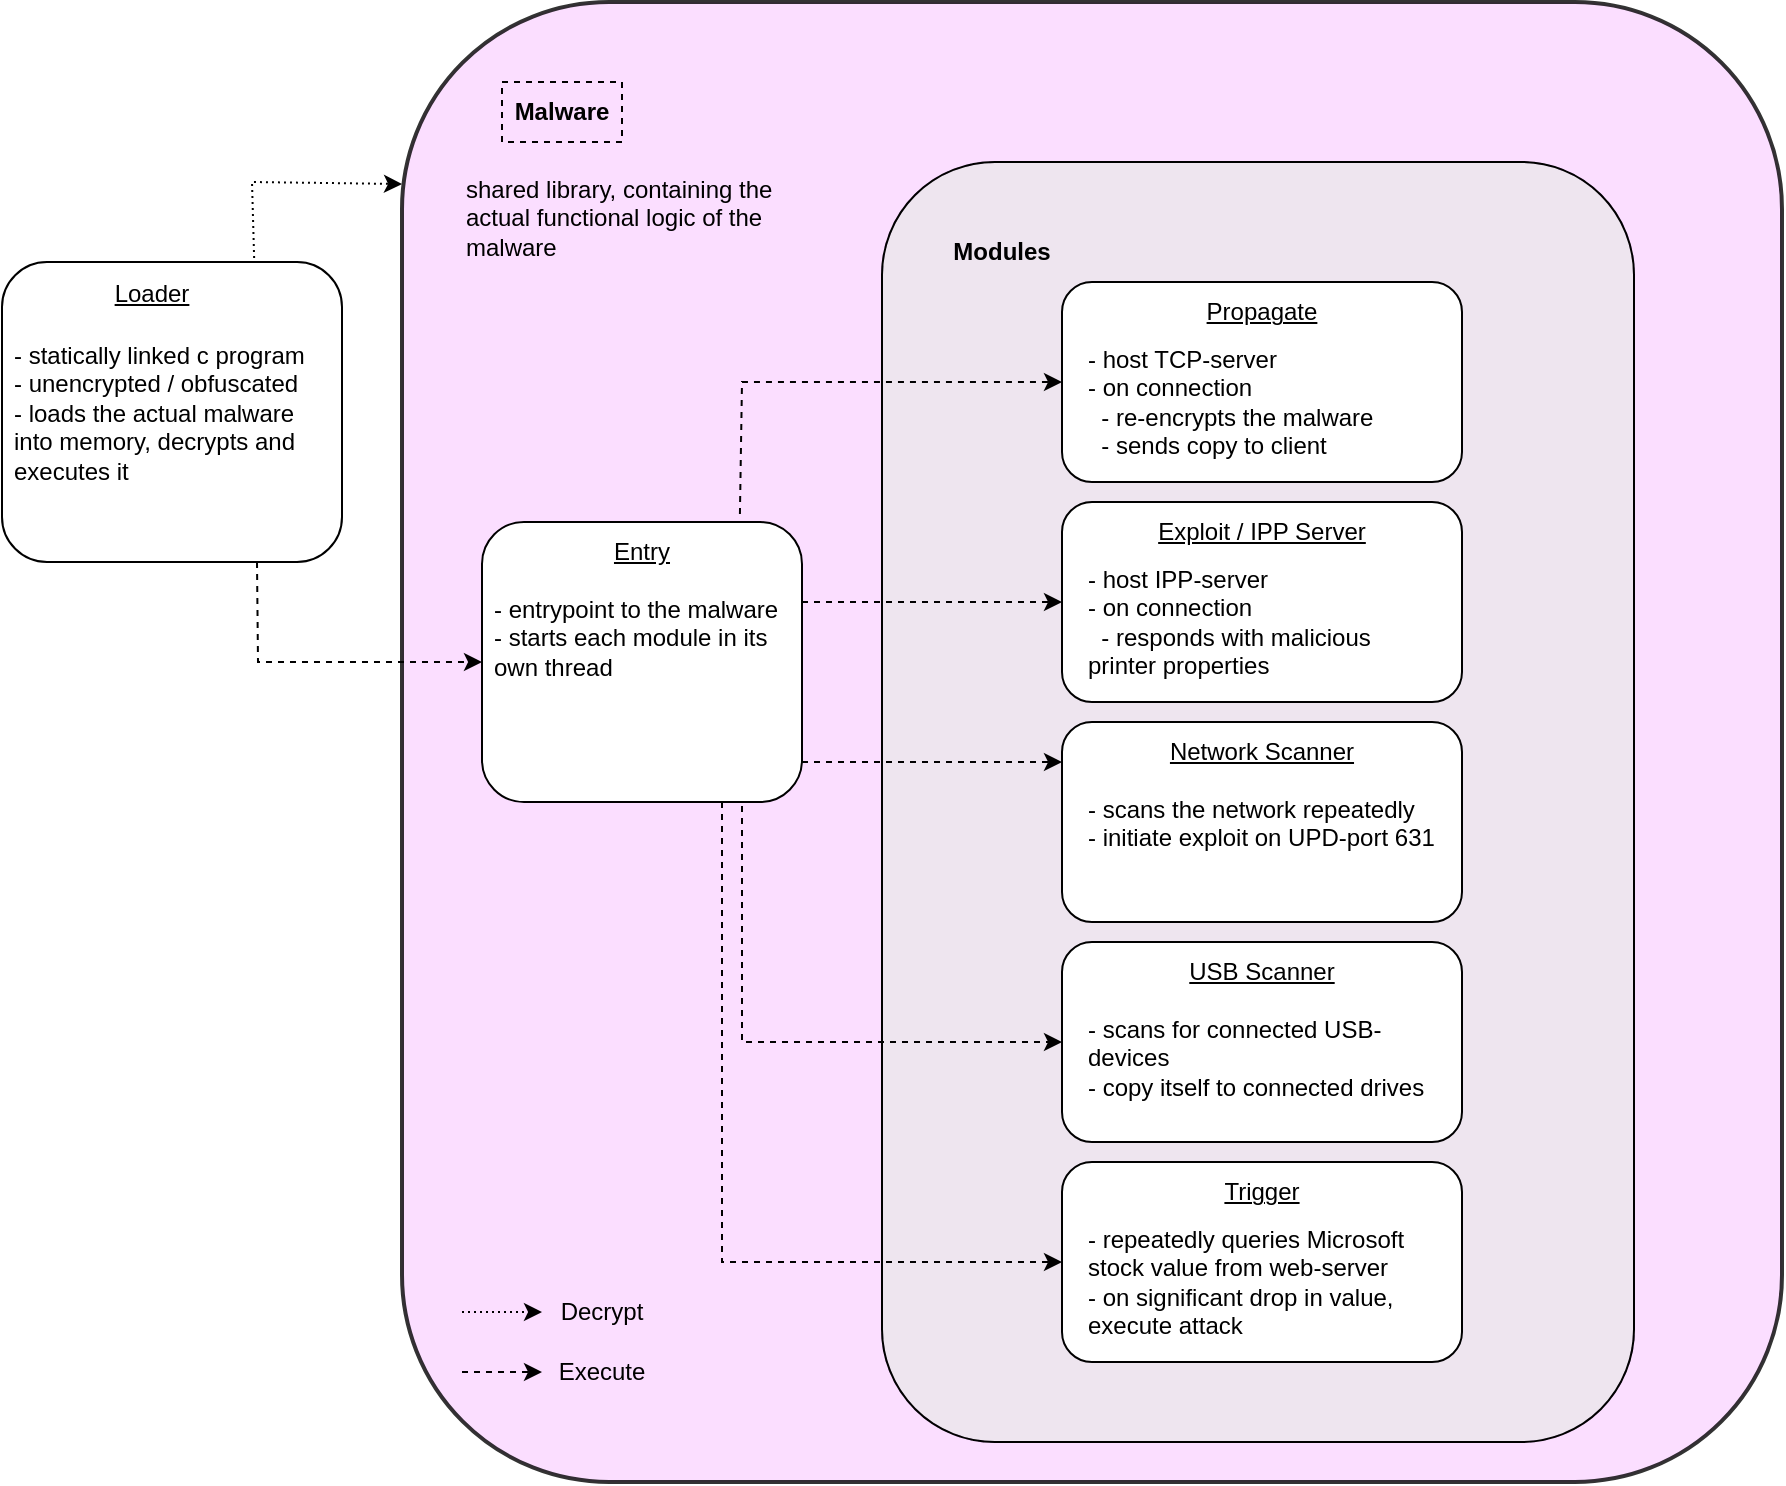 <mxfile version="25.0.1">
  <diagram name="Seite-1" id="573FOmJ2gYk_F7sCufIs">
    <mxGraphModel dx="1434" dy="822" grid="1" gridSize="10" guides="1" tooltips="1" connect="1" arrows="1" fold="1" page="1" pageScale="1" pageWidth="827" pageHeight="1169" math="0" shadow="0">
      <root>
        <mxCell id="0" />
        <mxCell id="1" parent="0" />
        <mxCell id="EFGr_PulNLdhgQqr8qeP-3" value="" style="rounded=1;whiteSpace=wrap;html=1;strokeWidth=2;glass=0;shadow=0;fillStyle=solid;gradientDirection=radial;opacity=80;fillColor=#FAD6FF;" parent="1" vertex="1">
          <mxGeometry x="200" y="50" width="690" height="740" as="geometry" />
        </mxCell>
        <mxCell id="EFGr_PulNLdhgQqr8qeP-73" value="" style="group;dashed=1;perimeterSpacing=0;fillStyle=solid;gradientDirection=west;opacity=70;fillColor=#e8e8e8;strokeColor=#9673a6;rounded=1;glass=0;" parent="1" vertex="1" connectable="0">
          <mxGeometry x="440" y="130" width="376" height="640" as="geometry" />
        </mxCell>
        <mxCell id="EFGr_PulNLdhgQqr8qeP-41" value="" style="rounded=1;whiteSpace=wrap;html=1;fillColor=none;" parent="EFGr_PulNLdhgQqr8qeP-73" vertex="1">
          <mxGeometry width="376" height="640" as="geometry" />
        </mxCell>
        <mxCell id="EFGr_PulNLdhgQqr8qeP-42" value="&lt;b&gt;Modules&lt;/b&gt;" style="text;html=1;align=center;verticalAlign=middle;whiteSpace=wrap;rounded=0;" parent="EFGr_PulNLdhgQqr8qeP-73" vertex="1">
          <mxGeometry x="30" y="25.6" width="60" height="38.4" as="geometry" />
        </mxCell>
        <mxCell id="6qH3w6OaFPkoMokO1ttc-2" value="" style="group" vertex="1" connectable="0" parent="EFGr_PulNLdhgQqr8qeP-73">
          <mxGeometry x="90" y="500" width="200" height="100.0" as="geometry" />
        </mxCell>
        <mxCell id="6qH3w6OaFPkoMokO1ttc-3" value="" style="rounded=1;whiteSpace=wrap;html=1;" vertex="1" parent="6qH3w6OaFPkoMokO1ttc-2">
          <mxGeometry width="200" height="100.0" as="geometry" />
        </mxCell>
        <mxCell id="6qH3w6OaFPkoMokO1ttc-4" value="&lt;u&gt;Trigger&lt;/u&gt;" style="text;html=1;align=center;verticalAlign=middle;whiteSpace=wrap;rounded=0;" vertex="1" parent="6qH3w6OaFPkoMokO1ttc-2">
          <mxGeometry width="200" height="30" as="geometry" />
        </mxCell>
        <mxCell id="6qH3w6OaFPkoMokO1ttc-5" value="&lt;div style=&quot;&quot;&gt;&lt;span style=&quot;background-color: initial;&quot;&gt;- repeatedly queries Microsoft stock value from web-server&lt;/span&gt;&lt;br&gt;&lt;/div&gt;&lt;div style=&quot;&quot;&gt;&lt;span style=&quot;background-color: initial;&quot;&gt;- on significant drop in value, execute attack&lt;/span&gt;&lt;/div&gt;" style="text;html=1;align=left;verticalAlign=middle;whiteSpace=wrap;rounded=0;" vertex="1" parent="6qH3w6OaFPkoMokO1ttc-2">
          <mxGeometry x="10.526" y="30" width="178.947" height="60" as="geometry" />
        </mxCell>
        <mxCell id="EFGr_PulNLdhgQqr8qeP-30" value="" style="group;strokeColor=none;" parent="1" vertex="1" connectable="0">
          <mxGeometry y="180" width="170" height="150" as="geometry" />
        </mxCell>
        <mxCell id="EFGr_PulNLdhgQqr8qeP-28" value="" style="rounded=1;whiteSpace=wrap;html=1;" parent="EFGr_PulNLdhgQqr8qeP-30" vertex="1">
          <mxGeometry width="170" height="150" as="geometry" />
        </mxCell>
        <mxCell id="EFGr_PulNLdhgQqr8qeP-29" value="&lt;u&gt;Loader&lt;/u&gt;" style="text;html=1;align=center;verticalAlign=middle;whiteSpace=wrap;rounded=0;strokeColor=none;perimeterSpacing=21;fillColor=none;" parent="EFGr_PulNLdhgQqr8qeP-30" vertex="1">
          <mxGeometry width="150" height="32.5" as="geometry" />
        </mxCell>
        <mxCell id="EFGr_PulNLdhgQqr8qeP-37" value="&lt;div&gt;&lt;span style=&quot;background-color: initial;&quot;&gt;- statically linked c program&lt;/span&gt;&lt;/div&gt;&lt;span style=&quot;background-color: initial;&quot;&gt;- unencrypted / obfuscated&amp;nbsp;&lt;/span&gt;&lt;div&gt;&lt;span style=&quot;background-color: initial;&quot;&gt;- loads the actual malware into memory, decrypts and executes it&amp;nbsp;&lt;/span&gt;&lt;/div&gt;" style="text;html=1;align=left;verticalAlign=top;whiteSpace=wrap;rounded=0;strokeColor=none;dashed=1;spacingLeft=4;spacingRight=4;" parent="EFGr_PulNLdhgQqr8qeP-30" vertex="1">
          <mxGeometry y="32.5" width="170" height="87.5" as="geometry" />
        </mxCell>
        <mxCell id="EFGr_PulNLdhgQqr8qeP-39" value="" style="endArrow=classic;html=1;rounded=0;entryX=0;entryY=0.123;entryDx=0;entryDy=0;entryPerimeter=0;dashed=1;dashPattern=1 2;exitX=0.766;exitY=0.255;exitDx=0;exitDy=0;exitPerimeter=0;" parent="1" source="EFGr_PulNLdhgQqr8qeP-29" target="EFGr_PulNLdhgQqr8qeP-3" edge="1">
          <mxGeometry width="50" height="50" relative="1" as="geometry">
            <mxPoint x="80" y="150" as="sourcePoint" />
            <mxPoint x="230" y="150" as="targetPoint" />
            <Array as="points">
              <mxPoint x="125" y="140" />
            </Array>
          </mxGeometry>
        </mxCell>
        <mxCell id="EFGr_PulNLdhgQqr8qeP-4" value="Malware" style="text;html=1;align=center;verticalAlign=middle;whiteSpace=wrap;rounded=0;strokeColor=default;dashed=1;fillColor=none;fontStyle=1" parent="1" vertex="1">
          <mxGeometry x="250" y="90" width="60" height="30" as="geometry" />
        </mxCell>
        <mxCell id="EFGr_PulNLdhgQqr8qeP-77" style="edgeStyle=orthogonalEdgeStyle;rounded=0;orthogonalLoop=1;jettySize=auto;html=1;exitX=0.75;exitY=1;exitDx=0;exitDy=0;entryX=0;entryY=0.5;entryDx=0;entryDy=0;dashed=1;" parent="1" source="EFGr_PulNLdhgQqr8qeP-26" target="EFGr_PulNLdhgQqr8qeP-65" edge="1">
          <mxGeometry relative="1" as="geometry">
            <Array as="points">
              <mxPoint x="370" y="450" />
              <mxPoint x="370" y="570" />
            </Array>
          </mxGeometry>
        </mxCell>
        <mxCell id="EFGr_PulNLdhgQqr8qeP-63" value="" style="group" parent="1" vertex="1" connectable="0">
          <mxGeometry x="530" y="520" width="200" height="100" as="geometry" />
        </mxCell>
        <mxCell id="EFGr_PulNLdhgQqr8qeP-64" value="" style="group" parent="EFGr_PulNLdhgQqr8qeP-63" vertex="1" connectable="0">
          <mxGeometry width="200" height="100.0" as="geometry" />
        </mxCell>
        <mxCell id="EFGr_PulNLdhgQqr8qeP-65" value="" style="rounded=1;whiteSpace=wrap;html=1;" parent="EFGr_PulNLdhgQqr8qeP-64" vertex="1">
          <mxGeometry width="200" height="100.0" as="geometry" />
        </mxCell>
        <mxCell id="EFGr_PulNLdhgQqr8qeP-66" value="&lt;u&gt;USB Scanner&lt;/u&gt;" style="text;html=1;align=center;verticalAlign=middle;whiteSpace=wrap;rounded=0;" parent="EFGr_PulNLdhgQqr8qeP-64" vertex="1">
          <mxGeometry width="200" height="30" as="geometry" />
        </mxCell>
        <mxCell id="EFGr_PulNLdhgQqr8qeP-67" value="&lt;div style=&quot;&quot;&gt;- scans for connected USB-devices&lt;/div&gt;&lt;div style=&quot;&quot;&gt;- copy itself to connected drives&lt;/div&gt;" style="text;html=1;align=left;verticalAlign=top;whiteSpace=wrap;rounded=0;" parent="EFGr_PulNLdhgQqr8qeP-64" vertex="1">
          <mxGeometry x="10.526" y="30" width="178.947" height="60" as="geometry" />
        </mxCell>
        <mxCell id="EFGr_PulNLdhgQqr8qeP-72" value="" style="group" parent="1" vertex="1" connectable="0">
          <mxGeometry x="530" y="300" width="200" height="100" as="geometry" />
        </mxCell>
        <mxCell id="EFGr_PulNLdhgQqr8qeP-53" value="" style="rounded=1;whiteSpace=wrap;html=1;" parent="EFGr_PulNLdhgQqr8qeP-72" vertex="1">
          <mxGeometry width="200" height="100.0" as="geometry" />
        </mxCell>
        <mxCell id="EFGr_PulNLdhgQqr8qeP-55" value="&lt;div style=&quot;&quot;&gt;&lt;span style=&quot;background-color: initial;&quot;&gt;- host IPP-server&lt;/span&gt;&lt;br&gt;&lt;/div&gt;&lt;div style=&quot;&quot;&gt;&lt;span style=&quot;background-color: initial;&quot;&gt;- on connection&lt;/span&gt;&lt;/div&gt;&lt;div style=&quot;&quot;&gt;&lt;span style=&quot;background-color: initial;&quot;&gt;&amp;nbsp; - responds with malicious printer properties&lt;/span&gt;&lt;br&gt;&lt;/div&gt;" style="text;html=1;align=left;verticalAlign=middle;whiteSpace=wrap;rounded=0;" parent="EFGr_PulNLdhgQqr8qeP-72" vertex="1">
          <mxGeometry x="10.526" y="30" width="178.947" height="60" as="geometry" />
        </mxCell>
        <mxCell id="EFGr_PulNLdhgQqr8qeP-54" value="&lt;u&gt;Exploit / IPP Server&lt;/u&gt;" style="text;html=1;align=center;verticalAlign=middle;whiteSpace=wrap;rounded=0;" parent="EFGr_PulNLdhgQqr8qeP-72" vertex="1">
          <mxGeometry width="200" height="30" as="geometry" />
        </mxCell>
        <mxCell id="EFGr_PulNLdhgQqr8qeP-70" value="" style="group" parent="1" vertex="1" connectable="0">
          <mxGeometry x="530" y="190" width="200" height="100.0" as="geometry" />
        </mxCell>
        <mxCell id="EFGr_PulNLdhgQqr8qeP-9" value="" style="rounded=1;whiteSpace=wrap;html=1;" parent="EFGr_PulNLdhgQqr8qeP-70" vertex="1">
          <mxGeometry width="200" height="100.0" as="geometry" />
        </mxCell>
        <mxCell id="EFGr_PulNLdhgQqr8qeP-10" value="&lt;u&gt;Propagate&lt;/u&gt;" style="text;html=1;align=center;verticalAlign=middle;whiteSpace=wrap;rounded=0;" parent="EFGr_PulNLdhgQqr8qeP-70" vertex="1">
          <mxGeometry width="200" height="30" as="geometry" />
        </mxCell>
        <mxCell id="EFGr_PulNLdhgQqr8qeP-49" value="&lt;div style=&quot;&quot;&gt;&lt;span style=&quot;background-color: initial;&quot;&gt;- host TCP-server&lt;/span&gt;&lt;br&gt;&lt;/div&gt;&lt;div style=&quot;&quot;&gt;&lt;span style=&quot;background-color: initial;&quot;&gt;- on connection&lt;/span&gt;&lt;/div&gt;&lt;div style=&quot;&quot;&gt;&lt;span style=&quot;background-color: initial;&quot;&gt;&amp;nbsp; - re-encrypts the malware&lt;/span&gt;&lt;/div&gt;&lt;div style=&quot;&quot;&gt;&lt;span style=&quot;background-color: initial;&quot;&gt;&amp;nbsp; - sends copy to client&lt;/span&gt;&lt;/div&gt;" style="text;html=1;align=left;verticalAlign=middle;whiteSpace=wrap;rounded=0;" parent="EFGr_PulNLdhgQqr8qeP-70" vertex="1">
          <mxGeometry x="10.526" y="30" width="178.947" height="60" as="geometry" />
        </mxCell>
        <mxCell id="EFGr_PulNLdhgQqr8qeP-71" value="" style="group" parent="1" vertex="1" connectable="0">
          <mxGeometry x="530" y="410" width="200" height="100" as="geometry" />
        </mxCell>
        <mxCell id="EFGr_PulNLdhgQqr8qeP-59" value="" style="rounded=1;whiteSpace=wrap;html=1;" parent="EFGr_PulNLdhgQqr8qeP-71" vertex="1">
          <mxGeometry width="200" height="100.0" as="geometry" />
        </mxCell>
        <mxCell id="EFGr_PulNLdhgQqr8qeP-60" value="&lt;u&gt;Network Scanner&lt;/u&gt;" style="text;html=1;align=center;verticalAlign=middle;whiteSpace=wrap;rounded=0;" parent="EFGr_PulNLdhgQqr8qeP-71" vertex="1">
          <mxGeometry width="200" height="30" as="geometry" />
        </mxCell>
        <mxCell id="EFGr_PulNLdhgQqr8qeP-61" value="&lt;div style=&quot;&quot;&gt;- scans the network repeatedly&lt;/div&gt;&lt;div style=&quot;&quot;&gt;- initiate exploit on UPD-port 631&lt;/div&gt;" style="text;html=1;align=left;verticalAlign=top;whiteSpace=wrap;rounded=0;" parent="EFGr_PulNLdhgQqr8qeP-71" vertex="1">
          <mxGeometry x="10.526" y="30" width="178.947" height="60" as="geometry" />
        </mxCell>
        <mxCell id="EFGr_PulNLdhgQqr8qeP-81" value="" style="endArrow=classic;html=1;rounded=0;exitX=0.75;exitY=1;exitDx=0;exitDy=0;entryX=0;entryY=0.5;entryDx=0;entryDy=0;dashed=1;" parent="1" source="EFGr_PulNLdhgQqr8qeP-28" target="EFGr_PulNLdhgQqr8qeP-26" edge="1">
          <mxGeometry width="50" height="50" relative="1" as="geometry">
            <mxPoint x="450" y="410" as="sourcePoint" />
            <mxPoint x="500" y="360" as="targetPoint" />
            <Array as="points">
              <mxPoint x="128" y="380" />
            </Array>
          </mxGeometry>
        </mxCell>
        <mxCell id="EFGr_PulNLdhgQqr8qeP-92" value="" style="group" parent="1" vertex="1" connectable="0">
          <mxGeometry x="240" y="310" width="160" height="140" as="geometry" />
        </mxCell>
        <mxCell id="EFGr_PulNLdhgQqr8qeP-26" value="" style="rounded=1;whiteSpace=wrap;html=1;" parent="EFGr_PulNLdhgQqr8qeP-92" vertex="1">
          <mxGeometry width="160" height="140" as="geometry" />
        </mxCell>
        <mxCell id="EFGr_PulNLdhgQqr8qeP-27" value="&lt;u&gt;Entry&lt;/u&gt;" style="text;html=1;align=center;verticalAlign=middle;whiteSpace=wrap;rounded=0;" parent="EFGr_PulNLdhgQqr8qeP-92" vertex="1">
          <mxGeometry width="160" height="30" as="geometry" />
        </mxCell>
        <mxCell id="EFGr_PulNLdhgQqr8qeP-46" value="&lt;div&gt;- entrypoint to the malware&lt;/div&gt;- starts each module in its own thread" style="text;html=1;align=left;verticalAlign=top;whiteSpace=wrap;rounded=0;spacingLeft=4;spacingRight=4;" parent="EFGr_PulNLdhgQqr8qeP-92" vertex="1">
          <mxGeometry y="30" width="160" height="90" as="geometry" />
        </mxCell>
        <mxCell id="EFGr_PulNLdhgQqr8qeP-94" value="" style="endArrow=classic;html=1;rounded=0;entryX=0;entryY=0.5;entryDx=0;entryDy=0;dashed=1;" parent="1" target="EFGr_PulNLdhgQqr8qeP-53" edge="1">
          <mxGeometry width="50" height="50" relative="1" as="geometry">
            <mxPoint x="400" y="350" as="sourcePoint" />
            <mxPoint x="500" y="360" as="targetPoint" />
          </mxGeometry>
        </mxCell>
        <mxCell id="EFGr_PulNLdhgQqr8qeP-96" value="" style="endArrow=classic;html=1;rounded=0;exitX=0.806;exitY=-0.133;exitDx=0;exitDy=0;entryX=0;entryY=0.5;entryDx=0;entryDy=0;dashed=1;exitPerimeter=0;" parent="1" source="EFGr_PulNLdhgQqr8qeP-27" target="EFGr_PulNLdhgQqr8qeP-9" edge="1">
          <mxGeometry width="50" height="50" relative="1" as="geometry">
            <mxPoint x="320" y="265.69" as="sourcePoint" />
            <mxPoint x="420" y="289.996" as="targetPoint" />
            <Array as="points">
              <mxPoint x="370" y="240" />
            </Array>
          </mxGeometry>
        </mxCell>
        <mxCell id="EFGr_PulNLdhgQqr8qeP-97" value="&lt;div&gt;shared library, containing the actual functional logic of the malware&lt;/div&gt;" style="text;html=1;align=left;verticalAlign=top;whiteSpace=wrap;rounded=0;" parent="1" vertex="1">
          <mxGeometry x="230" y="130" width="170" height="80" as="geometry" />
        </mxCell>
        <mxCell id="Svo8xL1IhhW2UrXcTPQF-1" value="" style="endArrow=classic;html=1;rounded=0;entryX=0;entryY=0.4;entryDx=0;entryDy=0;entryPerimeter=0;dashed=1;" parent="1" edge="1">
          <mxGeometry width="50" height="50" relative="1" as="geometry">
            <mxPoint x="400" y="430" as="sourcePoint" />
            <mxPoint x="530" y="430" as="targetPoint" />
          </mxGeometry>
        </mxCell>
        <mxCell id="6qH3w6OaFPkoMokO1ttc-6" style="edgeStyle=orthogonalEdgeStyle;rounded=0;orthogonalLoop=1;jettySize=auto;html=1;exitX=0.75;exitY=1;exitDx=0;exitDy=0;entryX=0;entryY=0.5;entryDx=0;entryDy=0;dashed=1;" edge="1" parent="1" source="EFGr_PulNLdhgQqr8qeP-26" target="6qH3w6OaFPkoMokO1ttc-3">
          <mxGeometry relative="1" as="geometry" />
        </mxCell>
        <mxCell id="6qH3w6OaFPkoMokO1ttc-7" value="" style="group" vertex="1" connectable="0" parent="1">
          <mxGeometry x="230" y="690" width="100" height="60" as="geometry" />
        </mxCell>
        <mxCell id="EFGr_PulNLdhgQqr8qeP-83" value="" style="endArrow=classic;html=1;rounded=0;dashed=1;dashPattern=1 2;" parent="6qH3w6OaFPkoMokO1ttc-7" target="EFGr_PulNLdhgQqr8qeP-84" edge="1">
          <mxGeometry width="50" height="50" relative="1" as="geometry">
            <mxPoint y="15" as="sourcePoint" />
            <mxPoint x="70" y="15" as="targetPoint" />
          </mxGeometry>
        </mxCell>
        <mxCell id="EFGr_PulNLdhgQqr8qeP-84" value="Decrypt" style="text;html=1;align=center;verticalAlign=middle;whiteSpace=wrap;rounded=0;" parent="6qH3w6OaFPkoMokO1ttc-7" vertex="1">
          <mxGeometry x="40" width="60" height="30" as="geometry" />
        </mxCell>
        <mxCell id="EFGr_PulNLdhgQqr8qeP-90" value="" style="endArrow=classic;html=1;rounded=0;dashed=1;" parent="6qH3w6OaFPkoMokO1ttc-7" target="EFGr_PulNLdhgQqr8qeP-91" edge="1">
          <mxGeometry width="50" height="50" relative="1" as="geometry">
            <mxPoint y="45" as="sourcePoint" />
            <mxPoint x="70" y="45" as="targetPoint" />
          </mxGeometry>
        </mxCell>
        <mxCell id="EFGr_PulNLdhgQqr8qeP-91" value="Execute" style="text;html=1;align=center;verticalAlign=middle;whiteSpace=wrap;rounded=0;" parent="6qH3w6OaFPkoMokO1ttc-7" vertex="1">
          <mxGeometry x="40" y="30" width="60" height="30" as="geometry" />
        </mxCell>
      </root>
    </mxGraphModel>
  </diagram>
</mxfile>
